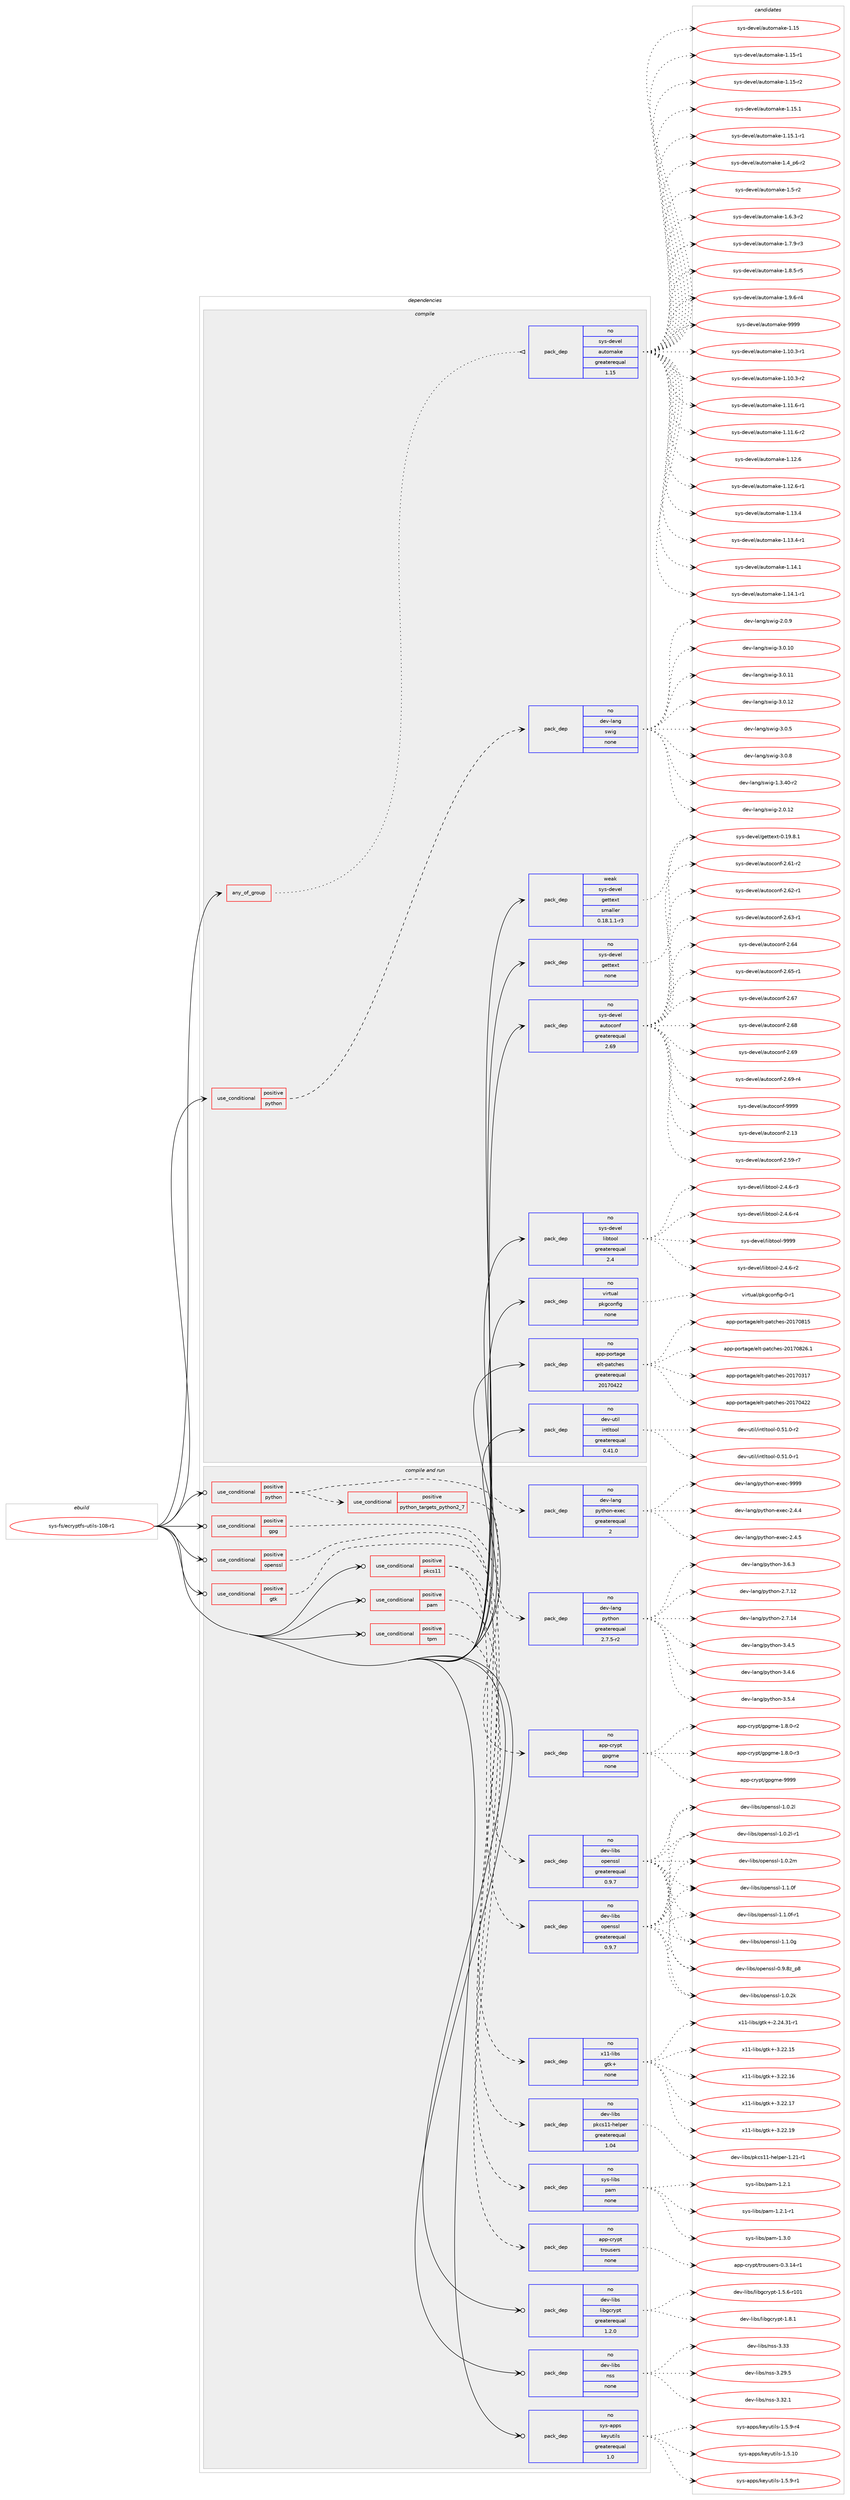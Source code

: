 digraph prolog {

# *************
# Graph options
# *************

newrank=true;
concentrate=true;
compound=true;
graph [rankdir=LR,fontname=Helvetica,fontsize=10,ranksep=1.5];#, ranksep=2.5, nodesep=0.2];
edge  [arrowhead=vee];
node  [fontname=Helvetica,fontsize=10];

# **********
# The ebuild
# **********

subgraph cluster_leftcol {
color=gray;
rank=same;
label=<<i>ebuild</i>>;
id [label="sys-fs/ecryptfs-utils-108-r1", color=red, width=4, href="../sys-fs/ecryptfs-utils-108-r1.svg"];
}

# ****************
# The dependencies
# ****************

subgraph cluster_midcol {
color=gray;
label=<<i>dependencies</i>>;
subgraph cluster_compile {
fillcolor="#eeeeee";
style=filled;
label=<<i>compile</i>>;
subgraph any8222 {
dependency487950 [label=<<TABLE BORDER="0" CELLBORDER="1" CELLSPACING="0" CELLPADDING="4"><TR><TD CELLPADDING="10">any_of_group</TD></TR></TABLE>>, shape=none, color=red];subgraph pack362588 {
dependency487951 [label=<<TABLE BORDER="0" CELLBORDER="1" CELLSPACING="0" CELLPADDING="4" WIDTH="220"><TR><TD ROWSPAN="6" CELLPADDING="30">pack_dep</TD></TR><TR><TD WIDTH="110">no</TD></TR><TR><TD>sys-devel</TD></TR><TR><TD>automake</TD></TR><TR><TD>greaterequal</TD></TR><TR><TD>1.15</TD></TR></TABLE>>, shape=none, color=blue];
}
dependency487950:e -> dependency487951:w [weight=20,style="dotted",arrowhead="oinv"];
}
id:e -> dependency487950:w [weight=20,style="solid",arrowhead="vee"];
subgraph cond116841 {
dependency487952 [label=<<TABLE BORDER="0" CELLBORDER="1" CELLSPACING="0" CELLPADDING="4"><TR><TD ROWSPAN="3" CELLPADDING="10">use_conditional</TD></TR><TR><TD>positive</TD></TR><TR><TD>python</TD></TR></TABLE>>, shape=none, color=red];
subgraph pack362589 {
dependency487953 [label=<<TABLE BORDER="0" CELLBORDER="1" CELLSPACING="0" CELLPADDING="4" WIDTH="220"><TR><TD ROWSPAN="6" CELLPADDING="30">pack_dep</TD></TR><TR><TD WIDTH="110">no</TD></TR><TR><TD>dev-lang</TD></TR><TR><TD>swig</TD></TR><TR><TD>none</TD></TR><TR><TD></TD></TR></TABLE>>, shape=none, color=blue];
}
dependency487952:e -> dependency487953:w [weight=20,style="dashed",arrowhead="vee"];
}
id:e -> dependency487952:w [weight=20,style="solid",arrowhead="vee"];
subgraph pack362590 {
dependency487954 [label=<<TABLE BORDER="0" CELLBORDER="1" CELLSPACING="0" CELLPADDING="4" WIDTH="220"><TR><TD ROWSPAN="6" CELLPADDING="30">pack_dep</TD></TR><TR><TD WIDTH="110">no</TD></TR><TR><TD>app-portage</TD></TR><TR><TD>elt-patches</TD></TR><TR><TD>greaterequal</TD></TR><TR><TD>20170422</TD></TR></TABLE>>, shape=none, color=blue];
}
id:e -> dependency487954:w [weight=20,style="solid",arrowhead="vee"];
subgraph pack362591 {
dependency487955 [label=<<TABLE BORDER="0" CELLBORDER="1" CELLSPACING="0" CELLPADDING="4" WIDTH="220"><TR><TD ROWSPAN="6" CELLPADDING="30">pack_dep</TD></TR><TR><TD WIDTH="110">no</TD></TR><TR><TD>dev-util</TD></TR><TR><TD>intltool</TD></TR><TR><TD>greaterequal</TD></TR><TR><TD>0.41.0</TD></TR></TABLE>>, shape=none, color=blue];
}
id:e -> dependency487955:w [weight=20,style="solid",arrowhead="vee"];
subgraph pack362592 {
dependency487956 [label=<<TABLE BORDER="0" CELLBORDER="1" CELLSPACING="0" CELLPADDING="4" WIDTH="220"><TR><TD ROWSPAN="6" CELLPADDING="30">pack_dep</TD></TR><TR><TD WIDTH="110">no</TD></TR><TR><TD>sys-devel</TD></TR><TR><TD>autoconf</TD></TR><TR><TD>greaterequal</TD></TR><TR><TD>2.69</TD></TR></TABLE>>, shape=none, color=blue];
}
id:e -> dependency487956:w [weight=20,style="solid",arrowhead="vee"];
subgraph pack362593 {
dependency487957 [label=<<TABLE BORDER="0" CELLBORDER="1" CELLSPACING="0" CELLPADDING="4" WIDTH="220"><TR><TD ROWSPAN="6" CELLPADDING="30">pack_dep</TD></TR><TR><TD WIDTH="110">no</TD></TR><TR><TD>sys-devel</TD></TR><TR><TD>gettext</TD></TR><TR><TD>none</TD></TR><TR><TD></TD></TR></TABLE>>, shape=none, color=blue];
}
id:e -> dependency487957:w [weight=20,style="solid",arrowhead="vee"];
subgraph pack362594 {
dependency487958 [label=<<TABLE BORDER="0" CELLBORDER="1" CELLSPACING="0" CELLPADDING="4" WIDTH="220"><TR><TD ROWSPAN="6" CELLPADDING="30">pack_dep</TD></TR><TR><TD WIDTH="110">no</TD></TR><TR><TD>sys-devel</TD></TR><TR><TD>libtool</TD></TR><TR><TD>greaterequal</TD></TR><TR><TD>2.4</TD></TR></TABLE>>, shape=none, color=blue];
}
id:e -> dependency487958:w [weight=20,style="solid",arrowhead="vee"];
subgraph pack362595 {
dependency487959 [label=<<TABLE BORDER="0" CELLBORDER="1" CELLSPACING="0" CELLPADDING="4" WIDTH="220"><TR><TD ROWSPAN="6" CELLPADDING="30">pack_dep</TD></TR><TR><TD WIDTH="110">no</TD></TR><TR><TD>virtual</TD></TR><TR><TD>pkgconfig</TD></TR><TR><TD>none</TD></TR><TR><TD></TD></TR></TABLE>>, shape=none, color=blue];
}
id:e -> dependency487959:w [weight=20,style="solid",arrowhead="vee"];
subgraph pack362596 {
dependency487960 [label=<<TABLE BORDER="0" CELLBORDER="1" CELLSPACING="0" CELLPADDING="4" WIDTH="220"><TR><TD ROWSPAN="6" CELLPADDING="30">pack_dep</TD></TR><TR><TD WIDTH="110">weak</TD></TR><TR><TD>sys-devel</TD></TR><TR><TD>gettext</TD></TR><TR><TD>smaller</TD></TR><TR><TD>0.18.1.1-r3</TD></TR></TABLE>>, shape=none, color=blue];
}
id:e -> dependency487960:w [weight=20,style="solid",arrowhead="vee"];
}
subgraph cluster_compileandrun {
fillcolor="#eeeeee";
style=filled;
label=<<i>compile and run</i>>;
subgraph cond116842 {
dependency487961 [label=<<TABLE BORDER="0" CELLBORDER="1" CELLSPACING="0" CELLPADDING="4"><TR><TD ROWSPAN="3" CELLPADDING="10">use_conditional</TD></TR><TR><TD>positive</TD></TR><TR><TD>gpg</TD></TR></TABLE>>, shape=none, color=red];
subgraph pack362597 {
dependency487962 [label=<<TABLE BORDER="0" CELLBORDER="1" CELLSPACING="0" CELLPADDING="4" WIDTH="220"><TR><TD ROWSPAN="6" CELLPADDING="30">pack_dep</TD></TR><TR><TD WIDTH="110">no</TD></TR><TR><TD>app-crypt</TD></TR><TR><TD>gpgme</TD></TR><TR><TD>none</TD></TR><TR><TD></TD></TR></TABLE>>, shape=none, color=blue];
}
dependency487961:e -> dependency487962:w [weight=20,style="dashed",arrowhead="vee"];
}
id:e -> dependency487961:w [weight=20,style="solid",arrowhead="odotvee"];
subgraph cond116843 {
dependency487963 [label=<<TABLE BORDER="0" CELLBORDER="1" CELLSPACING="0" CELLPADDING="4"><TR><TD ROWSPAN="3" CELLPADDING="10">use_conditional</TD></TR><TR><TD>positive</TD></TR><TR><TD>gtk</TD></TR></TABLE>>, shape=none, color=red];
subgraph pack362598 {
dependency487964 [label=<<TABLE BORDER="0" CELLBORDER="1" CELLSPACING="0" CELLPADDING="4" WIDTH="220"><TR><TD ROWSPAN="6" CELLPADDING="30">pack_dep</TD></TR><TR><TD WIDTH="110">no</TD></TR><TR><TD>x11-libs</TD></TR><TR><TD>gtk+</TD></TR><TR><TD>none</TD></TR><TR><TD></TD></TR></TABLE>>, shape=none, color=blue];
}
dependency487963:e -> dependency487964:w [weight=20,style="dashed",arrowhead="vee"];
}
id:e -> dependency487963:w [weight=20,style="solid",arrowhead="odotvee"];
subgraph cond116844 {
dependency487965 [label=<<TABLE BORDER="0" CELLBORDER="1" CELLSPACING="0" CELLPADDING="4"><TR><TD ROWSPAN="3" CELLPADDING="10">use_conditional</TD></TR><TR><TD>positive</TD></TR><TR><TD>openssl</TD></TR></TABLE>>, shape=none, color=red];
subgraph pack362599 {
dependency487966 [label=<<TABLE BORDER="0" CELLBORDER="1" CELLSPACING="0" CELLPADDING="4" WIDTH="220"><TR><TD ROWSPAN="6" CELLPADDING="30">pack_dep</TD></TR><TR><TD WIDTH="110">no</TD></TR><TR><TD>dev-libs</TD></TR><TR><TD>openssl</TD></TR><TR><TD>greaterequal</TD></TR><TR><TD>0.9.7</TD></TR></TABLE>>, shape=none, color=blue];
}
dependency487965:e -> dependency487966:w [weight=20,style="dashed",arrowhead="vee"];
}
id:e -> dependency487965:w [weight=20,style="solid",arrowhead="odotvee"];
subgraph cond116845 {
dependency487967 [label=<<TABLE BORDER="0" CELLBORDER="1" CELLSPACING="0" CELLPADDING="4"><TR><TD ROWSPAN="3" CELLPADDING="10">use_conditional</TD></TR><TR><TD>positive</TD></TR><TR><TD>pam</TD></TR></TABLE>>, shape=none, color=red];
subgraph pack362600 {
dependency487968 [label=<<TABLE BORDER="0" CELLBORDER="1" CELLSPACING="0" CELLPADDING="4" WIDTH="220"><TR><TD ROWSPAN="6" CELLPADDING="30">pack_dep</TD></TR><TR><TD WIDTH="110">no</TD></TR><TR><TD>sys-libs</TD></TR><TR><TD>pam</TD></TR><TR><TD>none</TD></TR><TR><TD></TD></TR></TABLE>>, shape=none, color=blue];
}
dependency487967:e -> dependency487968:w [weight=20,style="dashed",arrowhead="vee"];
}
id:e -> dependency487967:w [weight=20,style="solid",arrowhead="odotvee"];
subgraph cond116846 {
dependency487969 [label=<<TABLE BORDER="0" CELLBORDER="1" CELLSPACING="0" CELLPADDING="4"><TR><TD ROWSPAN="3" CELLPADDING="10">use_conditional</TD></TR><TR><TD>positive</TD></TR><TR><TD>pkcs11</TD></TR></TABLE>>, shape=none, color=red];
subgraph pack362601 {
dependency487970 [label=<<TABLE BORDER="0" CELLBORDER="1" CELLSPACING="0" CELLPADDING="4" WIDTH="220"><TR><TD ROWSPAN="6" CELLPADDING="30">pack_dep</TD></TR><TR><TD WIDTH="110">no</TD></TR><TR><TD>dev-libs</TD></TR><TR><TD>openssl</TD></TR><TR><TD>greaterequal</TD></TR><TR><TD>0.9.7</TD></TR></TABLE>>, shape=none, color=blue];
}
dependency487969:e -> dependency487970:w [weight=20,style="dashed",arrowhead="vee"];
subgraph pack362602 {
dependency487971 [label=<<TABLE BORDER="0" CELLBORDER="1" CELLSPACING="0" CELLPADDING="4" WIDTH="220"><TR><TD ROWSPAN="6" CELLPADDING="30">pack_dep</TD></TR><TR><TD WIDTH="110">no</TD></TR><TR><TD>dev-libs</TD></TR><TR><TD>pkcs11-helper</TD></TR><TR><TD>greaterequal</TD></TR><TR><TD>1.04</TD></TR></TABLE>>, shape=none, color=blue];
}
dependency487969:e -> dependency487971:w [weight=20,style="dashed",arrowhead="vee"];
}
id:e -> dependency487969:w [weight=20,style="solid",arrowhead="odotvee"];
subgraph cond116847 {
dependency487972 [label=<<TABLE BORDER="0" CELLBORDER="1" CELLSPACING="0" CELLPADDING="4"><TR><TD ROWSPAN="3" CELLPADDING="10">use_conditional</TD></TR><TR><TD>positive</TD></TR><TR><TD>python</TD></TR></TABLE>>, shape=none, color=red];
subgraph cond116848 {
dependency487973 [label=<<TABLE BORDER="0" CELLBORDER="1" CELLSPACING="0" CELLPADDING="4"><TR><TD ROWSPAN="3" CELLPADDING="10">use_conditional</TD></TR><TR><TD>positive</TD></TR><TR><TD>python_targets_python2_7</TD></TR></TABLE>>, shape=none, color=red];
subgraph pack362603 {
dependency487974 [label=<<TABLE BORDER="0" CELLBORDER="1" CELLSPACING="0" CELLPADDING="4" WIDTH="220"><TR><TD ROWSPAN="6" CELLPADDING="30">pack_dep</TD></TR><TR><TD WIDTH="110">no</TD></TR><TR><TD>dev-lang</TD></TR><TR><TD>python</TD></TR><TR><TD>greaterequal</TD></TR><TR><TD>2.7.5-r2</TD></TR></TABLE>>, shape=none, color=blue];
}
dependency487973:e -> dependency487974:w [weight=20,style="dashed",arrowhead="vee"];
}
dependency487972:e -> dependency487973:w [weight=20,style="dashed",arrowhead="vee"];
subgraph pack362604 {
dependency487975 [label=<<TABLE BORDER="0" CELLBORDER="1" CELLSPACING="0" CELLPADDING="4" WIDTH="220"><TR><TD ROWSPAN="6" CELLPADDING="30">pack_dep</TD></TR><TR><TD WIDTH="110">no</TD></TR><TR><TD>dev-lang</TD></TR><TR><TD>python-exec</TD></TR><TR><TD>greaterequal</TD></TR><TR><TD>2</TD></TR></TABLE>>, shape=none, color=blue];
}
dependency487972:e -> dependency487975:w [weight=20,style="dashed",arrowhead="vee"];
}
id:e -> dependency487972:w [weight=20,style="solid",arrowhead="odotvee"];
subgraph cond116849 {
dependency487976 [label=<<TABLE BORDER="0" CELLBORDER="1" CELLSPACING="0" CELLPADDING="4"><TR><TD ROWSPAN="3" CELLPADDING="10">use_conditional</TD></TR><TR><TD>positive</TD></TR><TR><TD>tpm</TD></TR></TABLE>>, shape=none, color=red];
subgraph pack362605 {
dependency487977 [label=<<TABLE BORDER="0" CELLBORDER="1" CELLSPACING="0" CELLPADDING="4" WIDTH="220"><TR><TD ROWSPAN="6" CELLPADDING="30">pack_dep</TD></TR><TR><TD WIDTH="110">no</TD></TR><TR><TD>app-crypt</TD></TR><TR><TD>trousers</TD></TR><TR><TD>none</TD></TR><TR><TD></TD></TR></TABLE>>, shape=none, color=blue];
}
dependency487976:e -> dependency487977:w [weight=20,style="dashed",arrowhead="vee"];
}
id:e -> dependency487976:w [weight=20,style="solid",arrowhead="odotvee"];
subgraph pack362606 {
dependency487978 [label=<<TABLE BORDER="0" CELLBORDER="1" CELLSPACING="0" CELLPADDING="4" WIDTH="220"><TR><TD ROWSPAN="6" CELLPADDING="30">pack_dep</TD></TR><TR><TD WIDTH="110">no</TD></TR><TR><TD>dev-libs</TD></TR><TR><TD>libgcrypt</TD></TR><TR><TD>greaterequal</TD></TR><TR><TD>1.2.0</TD></TR></TABLE>>, shape=none, color=blue];
}
id:e -> dependency487978:w [weight=20,style="solid",arrowhead="odotvee"];
subgraph pack362607 {
dependency487979 [label=<<TABLE BORDER="0" CELLBORDER="1" CELLSPACING="0" CELLPADDING="4" WIDTH="220"><TR><TD ROWSPAN="6" CELLPADDING="30">pack_dep</TD></TR><TR><TD WIDTH="110">no</TD></TR><TR><TD>dev-libs</TD></TR><TR><TD>nss</TD></TR><TR><TD>none</TD></TR><TR><TD></TD></TR></TABLE>>, shape=none, color=blue];
}
id:e -> dependency487979:w [weight=20,style="solid",arrowhead="odotvee"];
subgraph pack362608 {
dependency487980 [label=<<TABLE BORDER="0" CELLBORDER="1" CELLSPACING="0" CELLPADDING="4" WIDTH="220"><TR><TD ROWSPAN="6" CELLPADDING="30">pack_dep</TD></TR><TR><TD WIDTH="110">no</TD></TR><TR><TD>sys-apps</TD></TR><TR><TD>keyutils</TD></TR><TR><TD>greaterequal</TD></TR><TR><TD>1.0</TD></TR></TABLE>>, shape=none, color=blue];
}
id:e -> dependency487980:w [weight=20,style="solid",arrowhead="odotvee"];
}
subgraph cluster_run {
fillcolor="#eeeeee";
style=filled;
label=<<i>run</i>>;
}
}

# **************
# The candidates
# **************

subgraph cluster_choices {
rank=same;
color=gray;
label=<<i>candidates</i>>;

subgraph choice362588 {
color=black;
nodesep=1;
choice11512111545100101118101108479711711611110997107101454946494846514511449 [label="sys-devel/automake-1.10.3-r1", color=red, width=4,href="../sys-devel/automake-1.10.3-r1.svg"];
choice11512111545100101118101108479711711611110997107101454946494846514511450 [label="sys-devel/automake-1.10.3-r2", color=red, width=4,href="../sys-devel/automake-1.10.3-r2.svg"];
choice11512111545100101118101108479711711611110997107101454946494946544511449 [label="sys-devel/automake-1.11.6-r1", color=red, width=4,href="../sys-devel/automake-1.11.6-r1.svg"];
choice11512111545100101118101108479711711611110997107101454946494946544511450 [label="sys-devel/automake-1.11.6-r2", color=red, width=4,href="../sys-devel/automake-1.11.6-r2.svg"];
choice1151211154510010111810110847971171161111099710710145494649504654 [label="sys-devel/automake-1.12.6", color=red, width=4,href="../sys-devel/automake-1.12.6.svg"];
choice11512111545100101118101108479711711611110997107101454946495046544511449 [label="sys-devel/automake-1.12.6-r1", color=red, width=4,href="../sys-devel/automake-1.12.6-r1.svg"];
choice1151211154510010111810110847971171161111099710710145494649514652 [label="sys-devel/automake-1.13.4", color=red, width=4,href="../sys-devel/automake-1.13.4.svg"];
choice11512111545100101118101108479711711611110997107101454946495146524511449 [label="sys-devel/automake-1.13.4-r1", color=red, width=4,href="../sys-devel/automake-1.13.4-r1.svg"];
choice1151211154510010111810110847971171161111099710710145494649524649 [label="sys-devel/automake-1.14.1", color=red, width=4,href="../sys-devel/automake-1.14.1.svg"];
choice11512111545100101118101108479711711611110997107101454946495246494511449 [label="sys-devel/automake-1.14.1-r1", color=red, width=4,href="../sys-devel/automake-1.14.1-r1.svg"];
choice115121115451001011181011084797117116111109971071014549464953 [label="sys-devel/automake-1.15", color=red, width=4,href="../sys-devel/automake-1.15.svg"];
choice1151211154510010111810110847971171161111099710710145494649534511449 [label="sys-devel/automake-1.15-r1", color=red, width=4,href="../sys-devel/automake-1.15-r1.svg"];
choice1151211154510010111810110847971171161111099710710145494649534511450 [label="sys-devel/automake-1.15-r2", color=red, width=4,href="../sys-devel/automake-1.15-r2.svg"];
choice1151211154510010111810110847971171161111099710710145494649534649 [label="sys-devel/automake-1.15.1", color=red, width=4,href="../sys-devel/automake-1.15.1.svg"];
choice11512111545100101118101108479711711611110997107101454946495346494511449 [label="sys-devel/automake-1.15.1-r1", color=red, width=4,href="../sys-devel/automake-1.15.1-r1.svg"];
choice115121115451001011181011084797117116111109971071014549465295112544511450 [label="sys-devel/automake-1.4_p6-r2", color=red, width=4,href="../sys-devel/automake-1.4_p6-r2.svg"];
choice11512111545100101118101108479711711611110997107101454946534511450 [label="sys-devel/automake-1.5-r2", color=red, width=4,href="../sys-devel/automake-1.5-r2.svg"];
choice115121115451001011181011084797117116111109971071014549465446514511450 [label="sys-devel/automake-1.6.3-r2", color=red, width=4,href="../sys-devel/automake-1.6.3-r2.svg"];
choice115121115451001011181011084797117116111109971071014549465546574511451 [label="sys-devel/automake-1.7.9-r3", color=red, width=4,href="../sys-devel/automake-1.7.9-r3.svg"];
choice115121115451001011181011084797117116111109971071014549465646534511453 [label="sys-devel/automake-1.8.5-r5", color=red, width=4,href="../sys-devel/automake-1.8.5-r5.svg"];
choice115121115451001011181011084797117116111109971071014549465746544511452 [label="sys-devel/automake-1.9.6-r4", color=red, width=4,href="../sys-devel/automake-1.9.6-r4.svg"];
choice115121115451001011181011084797117116111109971071014557575757 [label="sys-devel/automake-9999", color=red, width=4,href="../sys-devel/automake-9999.svg"];
dependency487951:e -> choice11512111545100101118101108479711711611110997107101454946494846514511449:w [style=dotted,weight="100"];
dependency487951:e -> choice11512111545100101118101108479711711611110997107101454946494846514511450:w [style=dotted,weight="100"];
dependency487951:e -> choice11512111545100101118101108479711711611110997107101454946494946544511449:w [style=dotted,weight="100"];
dependency487951:e -> choice11512111545100101118101108479711711611110997107101454946494946544511450:w [style=dotted,weight="100"];
dependency487951:e -> choice1151211154510010111810110847971171161111099710710145494649504654:w [style=dotted,weight="100"];
dependency487951:e -> choice11512111545100101118101108479711711611110997107101454946495046544511449:w [style=dotted,weight="100"];
dependency487951:e -> choice1151211154510010111810110847971171161111099710710145494649514652:w [style=dotted,weight="100"];
dependency487951:e -> choice11512111545100101118101108479711711611110997107101454946495146524511449:w [style=dotted,weight="100"];
dependency487951:e -> choice1151211154510010111810110847971171161111099710710145494649524649:w [style=dotted,weight="100"];
dependency487951:e -> choice11512111545100101118101108479711711611110997107101454946495246494511449:w [style=dotted,weight="100"];
dependency487951:e -> choice115121115451001011181011084797117116111109971071014549464953:w [style=dotted,weight="100"];
dependency487951:e -> choice1151211154510010111810110847971171161111099710710145494649534511449:w [style=dotted,weight="100"];
dependency487951:e -> choice1151211154510010111810110847971171161111099710710145494649534511450:w [style=dotted,weight="100"];
dependency487951:e -> choice1151211154510010111810110847971171161111099710710145494649534649:w [style=dotted,weight="100"];
dependency487951:e -> choice11512111545100101118101108479711711611110997107101454946495346494511449:w [style=dotted,weight="100"];
dependency487951:e -> choice115121115451001011181011084797117116111109971071014549465295112544511450:w [style=dotted,weight="100"];
dependency487951:e -> choice11512111545100101118101108479711711611110997107101454946534511450:w [style=dotted,weight="100"];
dependency487951:e -> choice115121115451001011181011084797117116111109971071014549465446514511450:w [style=dotted,weight="100"];
dependency487951:e -> choice115121115451001011181011084797117116111109971071014549465546574511451:w [style=dotted,weight="100"];
dependency487951:e -> choice115121115451001011181011084797117116111109971071014549465646534511453:w [style=dotted,weight="100"];
dependency487951:e -> choice115121115451001011181011084797117116111109971071014549465746544511452:w [style=dotted,weight="100"];
dependency487951:e -> choice115121115451001011181011084797117116111109971071014557575757:w [style=dotted,weight="100"];
}
subgraph choice362589 {
color=black;
nodesep=1;
choice100101118451089711010347115119105103454946514652484511450 [label="dev-lang/swig-1.3.40-r2", color=red, width=4,href="../dev-lang/swig-1.3.40-r2.svg"];
choice10010111845108971101034711511910510345504648464950 [label="dev-lang/swig-2.0.12", color=red, width=4,href="../dev-lang/swig-2.0.12.svg"];
choice100101118451089711010347115119105103455046484657 [label="dev-lang/swig-2.0.9", color=red, width=4,href="../dev-lang/swig-2.0.9.svg"];
choice10010111845108971101034711511910510345514648464948 [label="dev-lang/swig-3.0.10", color=red, width=4,href="../dev-lang/swig-3.0.10.svg"];
choice10010111845108971101034711511910510345514648464949 [label="dev-lang/swig-3.0.11", color=red, width=4,href="../dev-lang/swig-3.0.11.svg"];
choice10010111845108971101034711511910510345514648464950 [label="dev-lang/swig-3.0.12", color=red, width=4,href="../dev-lang/swig-3.0.12.svg"];
choice100101118451089711010347115119105103455146484653 [label="dev-lang/swig-3.0.5", color=red, width=4,href="../dev-lang/swig-3.0.5.svg"];
choice100101118451089711010347115119105103455146484656 [label="dev-lang/swig-3.0.8", color=red, width=4,href="../dev-lang/swig-3.0.8.svg"];
dependency487953:e -> choice100101118451089711010347115119105103454946514652484511450:w [style=dotted,weight="100"];
dependency487953:e -> choice10010111845108971101034711511910510345504648464950:w [style=dotted,weight="100"];
dependency487953:e -> choice100101118451089711010347115119105103455046484657:w [style=dotted,weight="100"];
dependency487953:e -> choice10010111845108971101034711511910510345514648464948:w [style=dotted,weight="100"];
dependency487953:e -> choice10010111845108971101034711511910510345514648464949:w [style=dotted,weight="100"];
dependency487953:e -> choice10010111845108971101034711511910510345514648464950:w [style=dotted,weight="100"];
dependency487953:e -> choice100101118451089711010347115119105103455146484653:w [style=dotted,weight="100"];
dependency487953:e -> choice100101118451089711010347115119105103455146484656:w [style=dotted,weight="100"];
}
subgraph choice362590 {
color=black;
nodesep=1;
choice97112112451121111141169710310147101108116451129711699104101115455048495548514955 [label="app-portage/elt-patches-20170317", color=red, width=4,href="../app-portage/elt-patches-20170317.svg"];
choice97112112451121111141169710310147101108116451129711699104101115455048495548525050 [label="app-portage/elt-patches-20170422", color=red, width=4,href="../app-portage/elt-patches-20170422.svg"];
choice97112112451121111141169710310147101108116451129711699104101115455048495548564953 [label="app-portage/elt-patches-20170815", color=red, width=4,href="../app-portage/elt-patches-20170815.svg"];
choice971121124511211111411697103101471011081164511297116991041011154550484955485650544649 [label="app-portage/elt-patches-20170826.1", color=red, width=4,href="../app-portage/elt-patches-20170826.1.svg"];
dependency487954:e -> choice97112112451121111141169710310147101108116451129711699104101115455048495548514955:w [style=dotted,weight="100"];
dependency487954:e -> choice97112112451121111141169710310147101108116451129711699104101115455048495548525050:w [style=dotted,weight="100"];
dependency487954:e -> choice97112112451121111141169710310147101108116451129711699104101115455048495548564953:w [style=dotted,weight="100"];
dependency487954:e -> choice971121124511211111411697103101471011081164511297116991041011154550484955485650544649:w [style=dotted,weight="100"];
}
subgraph choice362591 {
color=black;
nodesep=1;
choice1001011184511711610510847105110116108116111111108454846534946484511449 [label="dev-util/intltool-0.51.0-r1", color=red, width=4,href="../dev-util/intltool-0.51.0-r1.svg"];
choice1001011184511711610510847105110116108116111111108454846534946484511450 [label="dev-util/intltool-0.51.0-r2", color=red, width=4,href="../dev-util/intltool-0.51.0-r2.svg"];
dependency487955:e -> choice1001011184511711610510847105110116108116111111108454846534946484511449:w [style=dotted,weight="100"];
dependency487955:e -> choice1001011184511711610510847105110116108116111111108454846534946484511450:w [style=dotted,weight="100"];
}
subgraph choice362592 {
color=black;
nodesep=1;
choice115121115451001011181011084797117116111991111101024550464951 [label="sys-devel/autoconf-2.13", color=red, width=4,href="../sys-devel/autoconf-2.13.svg"];
choice1151211154510010111810110847971171161119911111010245504653574511455 [label="sys-devel/autoconf-2.59-r7", color=red, width=4,href="../sys-devel/autoconf-2.59-r7.svg"];
choice1151211154510010111810110847971171161119911111010245504654494511450 [label="sys-devel/autoconf-2.61-r2", color=red, width=4,href="../sys-devel/autoconf-2.61-r2.svg"];
choice1151211154510010111810110847971171161119911111010245504654504511449 [label="sys-devel/autoconf-2.62-r1", color=red, width=4,href="../sys-devel/autoconf-2.62-r1.svg"];
choice1151211154510010111810110847971171161119911111010245504654514511449 [label="sys-devel/autoconf-2.63-r1", color=red, width=4,href="../sys-devel/autoconf-2.63-r1.svg"];
choice115121115451001011181011084797117116111991111101024550465452 [label="sys-devel/autoconf-2.64", color=red, width=4,href="../sys-devel/autoconf-2.64.svg"];
choice1151211154510010111810110847971171161119911111010245504654534511449 [label="sys-devel/autoconf-2.65-r1", color=red, width=4,href="../sys-devel/autoconf-2.65-r1.svg"];
choice115121115451001011181011084797117116111991111101024550465455 [label="sys-devel/autoconf-2.67", color=red, width=4,href="../sys-devel/autoconf-2.67.svg"];
choice115121115451001011181011084797117116111991111101024550465456 [label="sys-devel/autoconf-2.68", color=red, width=4,href="../sys-devel/autoconf-2.68.svg"];
choice115121115451001011181011084797117116111991111101024550465457 [label="sys-devel/autoconf-2.69", color=red, width=4,href="../sys-devel/autoconf-2.69.svg"];
choice1151211154510010111810110847971171161119911111010245504654574511452 [label="sys-devel/autoconf-2.69-r4", color=red, width=4,href="../sys-devel/autoconf-2.69-r4.svg"];
choice115121115451001011181011084797117116111991111101024557575757 [label="sys-devel/autoconf-9999", color=red, width=4,href="../sys-devel/autoconf-9999.svg"];
dependency487956:e -> choice115121115451001011181011084797117116111991111101024550464951:w [style=dotted,weight="100"];
dependency487956:e -> choice1151211154510010111810110847971171161119911111010245504653574511455:w [style=dotted,weight="100"];
dependency487956:e -> choice1151211154510010111810110847971171161119911111010245504654494511450:w [style=dotted,weight="100"];
dependency487956:e -> choice1151211154510010111810110847971171161119911111010245504654504511449:w [style=dotted,weight="100"];
dependency487956:e -> choice1151211154510010111810110847971171161119911111010245504654514511449:w [style=dotted,weight="100"];
dependency487956:e -> choice115121115451001011181011084797117116111991111101024550465452:w [style=dotted,weight="100"];
dependency487956:e -> choice1151211154510010111810110847971171161119911111010245504654534511449:w [style=dotted,weight="100"];
dependency487956:e -> choice115121115451001011181011084797117116111991111101024550465455:w [style=dotted,weight="100"];
dependency487956:e -> choice115121115451001011181011084797117116111991111101024550465456:w [style=dotted,weight="100"];
dependency487956:e -> choice115121115451001011181011084797117116111991111101024550465457:w [style=dotted,weight="100"];
dependency487956:e -> choice1151211154510010111810110847971171161119911111010245504654574511452:w [style=dotted,weight="100"];
dependency487956:e -> choice115121115451001011181011084797117116111991111101024557575757:w [style=dotted,weight="100"];
}
subgraph choice362593 {
color=black;
nodesep=1;
choice1151211154510010111810110847103101116116101120116454846495746564649 [label="sys-devel/gettext-0.19.8.1", color=red, width=4,href="../sys-devel/gettext-0.19.8.1.svg"];
dependency487957:e -> choice1151211154510010111810110847103101116116101120116454846495746564649:w [style=dotted,weight="100"];
}
subgraph choice362594 {
color=black;
nodesep=1;
choice1151211154510010111810110847108105981161111111084550465246544511450 [label="sys-devel/libtool-2.4.6-r2", color=red, width=4,href="../sys-devel/libtool-2.4.6-r2.svg"];
choice1151211154510010111810110847108105981161111111084550465246544511451 [label="sys-devel/libtool-2.4.6-r3", color=red, width=4,href="../sys-devel/libtool-2.4.6-r3.svg"];
choice1151211154510010111810110847108105981161111111084550465246544511452 [label="sys-devel/libtool-2.4.6-r4", color=red, width=4,href="../sys-devel/libtool-2.4.6-r4.svg"];
choice1151211154510010111810110847108105981161111111084557575757 [label="sys-devel/libtool-9999", color=red, width=4,href="../sys-devel/libtool-9999.svg"];
dependency487958:e -> choice1151211154510010111810110847108105981161111111084550465246544511450:w [style=dotted,weight="100"];
dependency487958:e -> choice1151211154510010111810110847108105981161111111084550465246544511451:w [style=dotted,weight="100"];
dependency487958:e -> choice1151211154510010111810110847108105981161111111084550465246544511452:w [style=dotted,weight="100"];
dependency487958:e -> choice1151211154510010111810110847108105981161111111084557575757:w [style=dotted,weight="100"];
}
subgraph choice362595 {
color=black;
nodesep=1;
choice11810511411611797108471121071039911111010210510345484511449 [label="virtual/pkgconfig-0-r1", color=red, width=4,href="../virtual/pkgconfig-0-r1.svg"];
dependency487959:e -> choice11810511411611797108471121071039911111010210510345484511449:w [style=dotted,weight="100"];
}
subgraph choice362596 {
color=black;
nodesep=1;
choice1151211154510010111810110847103101116116101120116454846495746564649 [label="sys-devel/gettext-0.19.8.1", color=red, width=4,href="../sys-devel/gettext-0.19.8.1.svg"];
dependency487960:e -> choice1151211154510010111810110847103101116116101120116454846495746564649:w [style=dotted,weight="100"];
}
subgraph choice362597 {
color=black;
nodesep=1;
choice971121124599114121112116471031121031091014549465646484511450 [label="app-crypt/gpgme-1.8.0-r2", color=red, width=4,href="../app-crypt/gpgme-1.8.0-r2.svg"];
choice971121124599114121112116471031121031091014549465646484511451 [label="app-crypt/gpgme-1.8.0-r3", color=red, width=4,href="../app-crypt/gpgme-1.8.0-r3.svg"];
choice971121124599114121112116471031121031091014557575757 [label="app-crypt/gpgme-9999", color=red, width=4,href="../app-crypt/gpgme-9999.svg"];
dependency487962:e -> choice971121124599114121112116471031121031091014549465646484511450:w [style=dotted,weight="100"];
dependency487962:e -> choice971121124599114121112116471031121031091014549465646484511451:w [style=dotted,weight="100"];
dependency487962:e -> choice971121124599114121112116471031121031091014557575757:w [style=dotted,weight="100"];
}
subgraph choice362598 {
color=black;
nodesep=1;
choice12049494510810598115471031161074345504650524651494511449 [label="x11-libs/gtk+-2.24.31-r1", color=red, width=4,href="../x11-libs/gtk+-2.24.31-r1.svg"];
choice1204949451081059811547103116107434551465050464953 [label="x11-libs/gtk+-3.22.15", color=red, width=4,href="../x11-libs/gtk+-3.22.15.svg"];
choice1204949451081059811547103116107434551465050464954 [label="x11-libs/gtk+-3.22.16", color=red, width=4,href="../x11-libs/gtk+-3.22.16.svg"];
choice1204949451081059811547103116107434551465050464955 [label="x11-libs/gtk+-3.22.17", color=red, width=4,href="../x11-libs/gtk+-3.22.17.svg"];
choice1204949451081059811547103116107434551465050464957 [label="x11-libs/gtk+-3.22.19", color=red, width=4,href="../x11-libs/gtk+-3.22.19.svg"];
dependency487964:e -> choice12049494510810598115471031161074345504650524651494511449:w [style=dotted,weight="100"];
dependency487964:e -> choice1204949451081059811547103116107434551465050464953:w [style=dotted,weight="100"];
dependency487964:e -> choice1204949451081059811547103116107434551465050464954:w [style=dotted,weight="100"];
dependency487964:e -> choice1204949451081059811547103116107434551465050464955:w [style=dotted,weight="100"];
dependency487964:e -> choice1204949451081059811547103116107434551465050464957:w [style=dotted,weight="100"];
}
subgraph choice362599 {
color=black;
nodesep=1;
choice1001011184510810598115471111121011101151151084548465746561229511256 [label="dev-libs/openssl-0.9.8z_p8", color=red, width=4,href="../dev-libs/openssl-0.9.8z_p8.svg"];
choice100101118451081059811547111112101110115115108454946484650107 [label="dev-libs/openssl-1.0.2k", color=red, width=4,href="../dev-libs/openssl-1.0.2k.svg"];
choice100101118451081059811547111112101110115115108454946484650108 [label="dev-libs/openssl-1.0.2l", color=red, width=4,href="../dev-libs/openssl-1.0.2l.svg"];
choice1001011184510810598115471111121011101151151084549464846501084511449 [label="dev-libs/openssl-1.0.2l-r1", color=red, width=4,href="../dev-libs/openssl-1.0.2l-r1.svg"];
choice100101118451081059811547111112101110115115108454946484650109 [label="dev-libs/openssl-1.0.2m", color=red, width=4,href="../dev-libs/openssl-1.0.2m.svg"];
choice100101118451081059811547111112101110115115108454946494648102 [label="dev-libs/openssl-1.1.0f", color=red, width=4,href="../dev-libs/openssl-1.1.0f.svg"];
choice1001011184510810598115471111121011101151151084549464946481024511449 [label="dev-libs/openssl-1.1.0f-r1", color=red, width=4,href="../dev-libs/openssl-1.1.0f-r1.svg"];
choice100101118451081059811547111112101110115115108454946494648103 [label="dev-libs/openssl-1.1.0g", color=red, width=4,href="../dev-libs/openssl-1.1.0g.svg"];
dependency487966:e -> choice1001011184510810598115471111121011101151151084548465746561229511256:w [style=dotted,weight="100"];
dependency487966:e -> choice100101118451081059811547111112101110115115108454946484650107:w [style=dotted,weight="100"];
dependency487966:e -> choice100101118451081059811547111112101110115115108454946484650108:w [style=dotted,weight="100"];
dependency487966:e -> choice1001011184510810598115471111121011101151151084549464846501084511449:w [style=dotted,weight="100"];
dependency487966:e -> choice100101118451081059811547111112101110115115108454946484650109:w [style=dotted,weight="100"];
dependency487966:e -> choice100101118451081059811547111112101110115115108454946494648102:w [style=dotted,weight="100"];
dependency487966:e -> choice1001011184510810598115471111121011101151151084549464946481024511449:w [style=dotted,weight="100"];
dependency487966:e -> choice100101118451081059811547111112101110115115108454946494648103:w [style=dotted,weight="100"];
}
subgraph choice362600 {
color=black;
nodesep=1;
choice11512111545108105981154711297109454946504649 [label="sys-libs/pam-1.2.1", color=red, width=4,href="../sys-libs/pam-1.2.1.svg"];
choice115121115451081059811547112971094549465046494511449 [label="sys-libs/pam-1.2.1-r1", color=red, width=4,href="../sys-libs/pam-1.2.1-r1.svg"];
choice11512111545108105981154711297109454946514648 [label="sys-libs/pam-1.3.0", color=red, width=4,href="../sys-libs/pam-1.3.0.svg"];
dependency487968:e -> choice11512111545108105981154711297109454946504649:w [style=dotted,weight="100"];
dependency487968:e -> choice115121115451081059811547112971094549465046494511449:w [style=dotted,weight="100"];
dependency487968:e -> choice11512111545108105981154711297109454946514648:w [style=dotted,weight="100"];
}
subgraph choice362601 {
color=black;
nodesep=1;
choice1001011184510810598115471111121011101151151084548465746561229511256 [label="dev-libs/openssl-0.9.8z_p8", color=red, width=4,href="../dev-libs/openssl-0.9.8z_p8.svg"];
choice100101118451081059811547111112101110115115108454946484650107 [label="dev-libs/openssl-1.0.2k", color=red, width=4,href="../dev-libs/openssl-1.0.2k.svg"];
choice100101118451081059811547111112101110115115108454946484650108 [label="dev-libs/openssl-1.0.2l", color=red, width=4,href="../dev-libs/openssl-1.0.2l.svg"];
choice1001011184510810598115471111121011101151151084549464846501084511449 [label="dev-libs/openssl-1.0.2l-r1", color=red, width=4,href="../dev-libs/openssl-1.0.2l-r1.svg"];
choice100101118451081059811547111112101110115115108454946484650109 [label="dev-libs/openssl-1.0.2m", color=red, width=4,href="../dev-libs/openssl-1.0.2m.svg"];
choice100101118451081059811547111112101110115115108454946494648102 [label="dev-libs/openssl-1.1.0f", color=red, width=4,href="../dev-libs/openssl-1.1.0f.svg"];
choice1001011184510810598115471111121011101151151084549464946481024511449 [label="dev-libs/openssl-1.1.0f-r1", color=red, width=4,href="../dev-libs/openssl-1.1.0f-r1.svg"];
choice100101118451081059811547111112101110115115108454946494648103 [label="dev-libs/openssl-1.1.0g", color=red, width=4,href="../dev-libs/openssl-1.1.0g.svg"];
dependency487970:e -> choice1001011184510810598115471111121011101151151084548465746561229511256:w [style=dotted,weight="100"];
dependency487970:e -> choice100101118451081059811547111112101110115115108454946484650107:w [style=dotted,weight="100"];
dependency487970:e -> choice100101118451081059811547111112101110115115108454946484650108:w [style=dotted,weight="100"];
dependency487970:e -> choice1001011184510810598115471111121011101151151084549464846501084511449:w [style=dotted,weight="100"];
dependency487970:e -> choice100101118451081059811547111112101110115115108454946484650109:w [style=dotted,weight="100"];
dependency487970:e -> choice100101118451081059811547111112101110115115108454946494648102:w [style=dotted,weight="100"];
dependency487970:e -> choice1001011184510810598115471111121011101151151084549464946481024511449:w [style=dotted,weight="100"];
dependency487970:e -> choice100101118451081059811547111112101110115115108454946494648103:w [style=dotted,weight="100"];
}
subgraph choice362602 {
color=black;
nodesep=1;
choice1001011184510810598115471121079911549494510410110811210111445494650494511449 [label="dev-libs/pkcs11-helper-1.21-r1", color=red, width=4,href="../dev-libs/pkcs11-helper-1.21-r1.svg"];
dependency487971:e -> choice1001011184510810598115471121079911549494510410110811210111445494650494511449:w [style=dotted,weight="100"];
}
subgraph choice362603 {
color=black;
nodesep=1;
choice10010111845108971101034711212111610411111045504655464950 [label="dev-lang/python-2.7.12", color=red, width=4,href="../dev-lang/python-2.7.12.svg"];
choice10010111845108971101034711212111610411111045504655464952 [label="dev-lang/python-2.7.14", color=red, width=4,href="../dev-lang/python-2.7.14.svg"];
choice100101118451089711010347112121116104111110455146524653 [label="dev-lang/python-3.4.5", color=red, width=4,href="../dev-lang/python-3.4.5.svg"];
choice100101118451089711010347112121116104111110455146524654 [label="dev-lang/python-3.4.6", color=red, width=4,href="../dev-lang/python-3.4.6.svg"];
choice100101118451089711010347112121116104111110455146534652 [label="dev-lang/python-3.5.4", color=red, width=4,href="../dev-lang/python-3.5.4.svg"];
choice100101118451089711010347112121116104111110455146544651 [label="dev-lang/python-3.6.3", color=red, width=4,href="../dev-lang/python-3.6.3.svg"];
dependency487974:e -> choice10010111845108971101034711212111610411111045504655464950:w [style=dotted,weight="100"];
dependency487974:e -> choice10010111845108971101034711212111610411111045504655464952:w [style=dotted,weight="100"];
dependency487974:e -> choice100101118451089711010347112121116104111110455146524653:w [style=dotted,weight="100"];
dependency487974:e -> choice100101118451089711010347112121116104111110455146524654:w [style=dotted,weight="100"];
dependency487974:e -> choice100101118451089711010347112121116104111110455146534652:w [style=dotted,weight="100"];
dependency487974:e -> choice100101118451089711010347112121116104111110455146544651:w [style=dotted,weight="100"];
}
subgraph choice362604 {
color=black;
nodesep=1;
choice1001011184510897110103471121211161041111104510112010199455046524652 [label="dev-lang/python-exec-2.4.4", color=red, width=4,href="../dev-lang/python-exec-2.4.4.svg"];
choice1001011184510897110103471121211161041111104510112010199455046524653 [label="dev-lang/python-exec-2.4.5", color=red, width=4,href="../dev-lang/python-exec-2.4.5.svg"];
choice10010111845108971101034711212111610411111045101120101994557575757 [label="dev-lang/python-exec-9999", color=red, width=4,href="../dev-lang/python-exec-9999.svg"];
dependency487975:e -> choice1001011184510897110103471121211161041111104510112010199455046524652:w [style=dotted,weight="100"];
dependency487975:e -> choice1001011184510897110103471121211161041111104510112010199455046524653:w [style=dotted,weight="100"];
dependency487975:e -> choice10010111845108971101034711212111610411111045101120101994557575757:w [style=dotted,weight="100"];
}
subgraph choice362605 {
color=black;
nodesep=1;
choice97112112459911412111211647116114111117115101114115454846514649524511449 [label="app-crypt/trousers-0.3.14-r1", color=red, width=4,href="../app-crypt/trousers-0.3.14-r1.svg"];
dependency487977:e -> choice97112112459911412111211647116114111117115101114115454846514649524511449:w [style=dotted,weight="100"];
}
subgraph choice362606 {
color=black;
nodesep=1;
choice100101118451081059811547108105981039911412111211645494653465445114494849 [label="dev-libs/libgcrypt-1.5.6-r101", color=red, width=4,href="../dev-libs/libgcrypt-1.5.6-r101.svg"];
choice1001011184510810598115471081059810399114121112116454946564649 [label="dev-libs/libgcrypt-1.8.1", color=red, width=4,href="../dev-libs/libgcrypt-1.8.1.svg"];
dependency487978:e -> choice100101118451081059811547108105981039911412111211645494653465445114494849:w [style=dotted,weight="100"];
dependency487978:e -> choice1001011184510810598115471081059810399114121112116454946564649:w [style=dotted,weight="100"];
}
subgraph choice362607 {
color=black;
nodesep=1;
choice10010111845108105981154711011511545514650574653 [label="dev-libs/nss-3.29.5", color=red, width=4,href="../dev-libs/nss-3.29.5.svg"];
choice10010111845108105981154711011511545514651504649 [label="dev-libs/nss-3.32.1", color=red, width=4,href="../dev-libs/nss-3.32.1.svg"];
choice1001011184510810598115471101151154551465151 [label="dev-libs/nss-3.33", color=red, width=4,href="../dev-libs/nss-3.33.svg"];
dependency487979:e -> choice10010111845108105981154711011511545514650574653:w [style=dotted,weight="100"];
dependency487979:e -> choice10010111845108105981154711011511545514651504649:w [style=dotted,weight="100"];
dependency487979:e -> choice1001011184510810598115471101151154551465151:w [style=dotted,weight="100"];
}
subgraph choice362608 {
color=black;
nodesep=1;
choice11512111545971121121154710710112111711610510811545494653464948 [label="sys-apps/keyutils-1.5.10", color=red, width=4,href="../sys-apps/keyutils-1.5.10.svg"];
choice1151211154597112112115471071011211171161051081154549465346574511449 [label="sys-apps/keyutils-1.5.9-r1", color=red, width=4,href="../sys-apps/keyutils-1.5.9-r1.svg"];
choice1151211154597112112115471071011211171161051081154549465346574511452 [label="sys-apps/keyutils-1.5.9-r4", color=red, width=4,href="../sys-apps/keyutils-1.5.9-r4.svg"];
dependency487980:e -> choice11512111545971121121154710710112111711610510811545494653464948:w [style=dotted,weight="100"];
dependency487980:e -> choice1151211154597112112115471071011211171161051081154549465346574511449:w [style=dotted,weight="100"];
dependency487980:e -> choice1151211154597112112115471071011211171161051081154549465346574511452:w [style=dotted,weight="100"];
}
}

}
